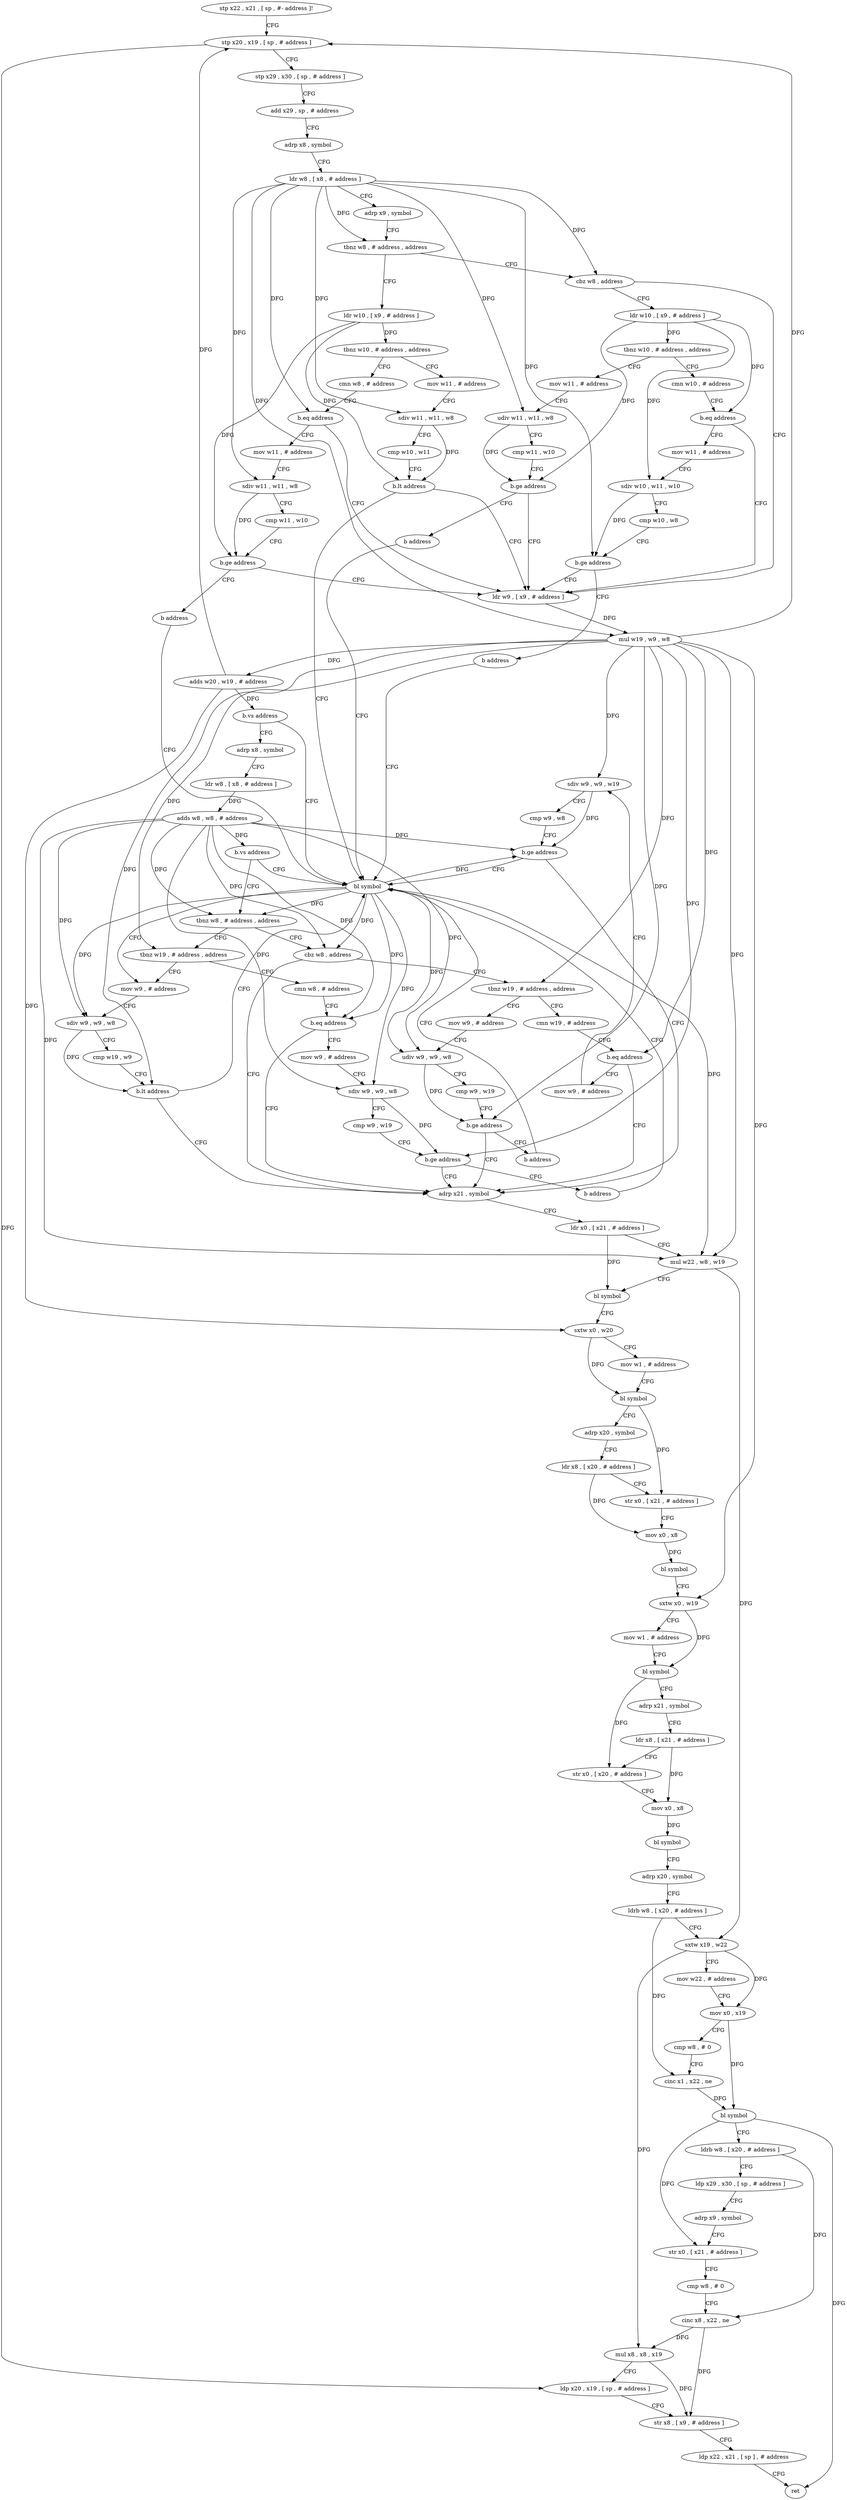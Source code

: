digraph "func" {
"4206892" [label = "stp x22 , x21 , [ sp , #- address ]!" ]
"4206896" [label = "stp x20 , x19 , [ sp , # address ]" ]
"4206900" [label = "stp x29 , x30 , [ sp , # address ]" ]
"4206904" [label = "add x29 , sp , # address" ]
"4206908" [label = "adrp x8 , symbol" ]
"4206912" [label = "ldr w8 , [ x8 , # address ]" ]
"4206916" [label = "adrp x9 , symbol" ]
"4206920" [label = "tbnz w8 , # address , address" ]
"4206956" [label = "ldr w10 , [ x9 , # address ]" ]
"4206924" [label = "cbz w8 , address" ]
"4206960" [label = "tbnz w10 , # address , address" ]
"4207020" [label = "mov w11 , # address" ]
"4206964" [label = "cmn w8 , # address" ]
"4207036" [label = "ldr w9 , [ x9 , # address ]" ]
"4206928" [label = "ldr w10 , [ x9 , # address ]" ]
"4207024" [label = "sdiv w11 , w11 , w8" ]
"4207028" [label = "cmp w10 , w11" ]
"4207032" [label = "b.lt address" ]
"4207156" [label = "bl symbol" ]
"4206968" [label = "b.eq address" ]
"4206972" [label = "mov w11 , # address" ]
"4207040" [label = "mul w19 , w9 , w8" ]
"4207044" [label = "adds w20 , w19 , # address" ]
"4207048" [label = "b.vs address" ]
"4207052" [label = "adrp x8 , symbol" ]
"4206932" [label = "tbnz w10 , # address , address" ]
"4206992" [label = "cmn w10 , # address" ]
"4206936" [label = "mov w11 , # address" ]
"4207160" [label = "mov w9 , # address" ]
"4206976" [label = "sdiv w11 , w11 , w8" ]
"4206980" [label = "cmp w11 , w10" ]
"4206984" [label = "b.ge address" ]
"4206988" [label = "b address" ]
"4207056" [label = "ldr w8 , [ x8 , # address ]" ]
"4207060" [label = "adds w8 , w8 , # address" ]
"4207064" [label = "b.vs address" ]
"4207068" [label = "tbnz w8 , # address , address" ]
"4206996" [label = "b.eq address" ]
"4207000" [label = "mov w11 , # address" ]
"4206940" [label = "udiv w11 , w11 , w8" ]
"4206944" [label = "cmp w11 , w10" ]
"4206948" [label = "b.ge address" ]
"4206952" [label = "b address" ]
"4207176" [label = "adrp x21 , symbol" ]
"4207180" [label = "ldr x0 , [ x21 , # address ]" ]
"4207184" [label = "mul w22 , w8 , w19" ]
"4207188" [label = "bl symbol" ]
"4207192" [label = "sxtw x0 , w20" ]
"4207196" [label = "mov w1 , # address" ]
"4207200" [label = "bl symbol" ]
"4207204" [label = "adrp x20 , symbol" ]
"4207208" [label = "ldr x8 , [ x20 , # address ]" ]
"4207212" [label = "str x0 , [ x21 , # address ]" ]
"4207216" [label = "mov x0 , x8" ]
"4207220" [label = "bl symbol" ]
"4207224" [label = "sxtw x0 , w19" ]
"4207228" [label = "mov w1 , # address" ]
"4207232" [label = "bl symbol" ]
"4207236" [label = "adrp x21 , symbol" ]
"4207240" [label = "ldr x8 , [ x21 , # address ]" ]
"4207244" [label = "str x0 , [ x20 , # address ]" ]
"4207248" [label = "mov x0 , x8" ]
"4207252" [label = "bl symbol" ]
"4207256" [label = "adrp x20 , symbol" ]
"4207260" [label = "ldrb w8 , [ x20 , # address ]" ]
"4207264" [label = "sxtw x19 , w22" ]
"4207268" [label = "mov w22 , # address" ]
"4207272" [label = "mov x0 , x19" ]
"4207276" [label = "cmp w8 , # 0" ]
"4207280" [label = "cinc x1 , x22 , ne" ]
"4207284" [label = "bl symbol" ]
"4207288" [label = "ldrb w8 , [ x20 , # address ]" ]
"4207292" [label = "ldp x29 , x30 , [ sp , # address ]" ]
"4207296" [label = "adrp x9 , symbol" ]
"4207300" [label = "str x0 , [ x21 , # address ]" ]
"4207304" [label = "cmp w8 , # 0" ]
"4207308" [label = "cinc x8 , x22 , ne" ]
"4207312" [label = "mul x8 , x8 , x19" ]
"4207316" [label = "ldp x20 , x19 , [ sp , # address ]" ]
"4207320" [label = "str x8 , [ x9 , # address ]" ]
"4207324" [label = "ldp x22 , x21 , [ sp ] , # address" ]
"4207328" [label = "ret" ]
"4207100" [label = "tbnz w19 , # address , address" ]
"4207072" [label = "cbz w8 , address" ]
"4207004" [label = "sdiv w10 , w11 , w10" ]
"4207008" [label = "cmp w10 , w8" ]
"4207012" [label = "b.ge address" ]
"4207016" [label = "b address" ]
"4207104" [label = "cmn w8 , # address" ]
"4207076" [label = "tbnz w19 , # address , address" ]
"4207164" [label = "sdiv w9 , w9 , w8" ]
"4207168" [label = "cmp w19 , w9" ]
"4207172" [label = "b.lt address" ]
"4207108" [label = "b.eq address" ]
"4207112" [label = "mov w9 , # address" ]
"4207132" [label = "cmn w19 , # address" ]
"4207080" [label = "mov w9 , # address" ]
"4207116" [label = "sdiv w9 , w9 , w8" ]
"4207120" [label = "cmp w9 , w19" ]
"4207124" [label = "b.ge address" ]
"4207128" [label = "b address" ]
"4207136" [label = "b.eq address" ]
"4207140" [label = "mov w9 , # address" ]
"4207084" [label = "udiv w9 , w9 , w8" ]
"4207088" [label = "cmp w9 , w19" ]
"4207092" [label = "b.ge address" ]
"4207096" [label = "b address" ]
"4207144" [label = "sdiv w9 , w9 , w19" ]
"4207148" [label = "cmp w9 , w8" ]
"4207152" [label = "b.ge address" ]
"4206892" -> "4206896" [ label = "CFG" ]
"4206896" -> "4206900" [ label = "CFG" ]
"4206896" -> "4207316" [ label = "DFG" ]
"4206900" -> "4206904" [ label = "CFG" ]
"4206904" -> "4206908" [ label = "CFG" ]
"4206908" -> "4206912" [ label = "CFG" ]
"4206912" -> "4206916" [ label = "CFG" ]
"4206912" -> "4206920" [ label = "DFG" ]
"4206912" -> "4206924" [ label = "DFG" ]
"4206912" -> "4207024" [ label = "DFG" ]
"4206912" -> "4206968" [ label = "DFG" ]
"4206912" -> "4207040" [ label = "DFG" ]
"4206912" -> "4206976" [ label = "DFG" ]
"4206912" -> "4206940" [ label = "DFG" ]
"4206912" -> "4207012" [ label = "DFG" ]
"4206916" -> "4206920" [ label = "CFG" ]
"4206920" -> "4206956" [ label = "CFG" ]
"4206920" -> "4206924" [ label = "CFG" ]
"4206956" -> "4206960" [ label = "DFG" ]
"4206956" -> "4207032" [ label = "DFG" ]
"4206956" -> "4206984" [ label = "DFG" ]
"4206924" -> "4207036" [ label = "CFG" ]
"4206924" -> "4206928" [ label = "CFG" ]
"4206960" -> "4207020" [ label = "CFG" ]
"4206960" -> "4206964" [ label = "CFG" ]
"4207020" -> "4207024" [ label = "CFG" ]
"4206964" -> "4206968" [ label = "CFG" ]
"4207036" -> "4207040" [ label = "DFG" ]
"4206928" -> "4206932" [ label = "DFG" ]
"4206928" -> "4206996" [ label = "DFG" ]
"4206928" -> "4206948" [ label = "DFG" ]
"4206928" -> "4207004" [ label = "DFG" ]
"4207024" -> "4207028" [ label = "CFG" ]
"4207024" -> "4207032" [ label = "DFG" ]
"4207028" -> "4207032" [ label = "CFG" ]
"4207032" -> "4207156" [ label = "CFG" ]
"4207032" -> "4207036" [ label = "CFG" ]
"4207156" -> "4207160" [ label = "CFG" ]
"4207156" -> "4207164" [ label = "DFG" ]
"4207156" -> "4207068" [ label = "DFG" ]
"4207156" -> "4207184" [ label = "DFG" ]
"4207156" -> "4207072" [ label = "DFG" ]
"4207156" -> "4207108" [ label = "DFG" ]
"4207156" -> "4207116" [ label = "DFG" ]
"4207156" -> "4207084" [ label = "DFG" ]
"4207156" -> "4207152" [ label = "DFG" ]
"4206968" -> "4207036" [ label = "CFG" ]
"4206968" -> "4206972" [ label = "CFG" ]
"4206972" -> "4206976" [ label = "CFG" ]
"4207040" -> "4207044" [ label = "DFG" ]
"4207040" -> "4206896" [ label = "DFG" ]
"4207040" -> "4207172" [ label = "DFG" ]
"4207040" -> "4207184" [ label = "DFG" ]
"4207040" -> "4207224" [ label = "DFG" ]
"4207040" -> "4207100" [ label = "DFG" ]
"4207040" -> "4207076" [ label = "DFG" ]
"4207040" -> "4207124" [ label = "DFG" ]
"4207040" -> "4207136" [ label = "DFG" ]
"4207040" -> "4207092" [ label = "DFG" ]
"4207040" -> "4207144" [ label = "DFG" ]
"4207044" -> "4207048" [ label = "DFG" ]
"4207044" -> "4206896" [ label = "DFG" ]
"4207044" -> "4207192" [ label = "DFG" ]
"4207048" -> "4207156" [ label = "CFG" ]
"4207048" -> "4207052" [ label = "CFG" ]
"4207052" -> "4207056" [ label = "CFG" ]
"4206932" -> "4206992" [ label = "CFG" ]
"4206932" -> "4206936" [ label = "CFG" ]
"4206992" -> "4206996" [ label = "CFG" ]
"4206936" -> "4206940" [ label = "CFG" ]
"4207160" -> "4207164" [ label = "CFG" ]
"4206976" -> "4206980" [ label = "CFG" ]
"4206976" -> "4206984" [ label = "DFG" ]
"4206980" -> "4206984" [ label = "CFG" ]
"4206984" -> "4207036" [ label = "CFG" ]
"4206984" -> "4206988" [ label = "CFG" ]
"4206988" -> "4207156" [ label = "CFG" ]
"4207056" -> "4207060" [ label = "DFG" ]
"4207060" -> "4207064" [ label = "DFG" ]
"4207060" -> "4207164" [ label = "DFG" ]
"4207060" -> "4207068" [ label = "DFG" ]
"4207060" -> "4207184" [ label = "DFG" ]
"4207060" -> "4207072" [ label = "DFG" ]
"4207060" -> "4207108" [ label = "DFG" ]
"4207060" -> "4207116" [ label = "DFG" ]
"4207060" -> "4207084" [ label = "DFG" ]
"4207060" -> "4207152" [ label = "DFG" ]
"4207064" -> "4207156" [ label = "CFG" ]
"4207064" -> "4207068" [ label = "CFG" ]
"4207068" -> "4207100" [ label = "CFG" ]
"4207068" -> "4207072" [ label = "CFG" ]
"4206996" -> "4207036" [ label = "CFG" ]
"4206996" -> "4207000" [ label = "CFG" ]
"4207000" -> "4207004" [ label = "CFG" ]
"4206940" -> "4206944" [ label = "CFG" ]
"4206940" -> "4206948" [ label = "DFG" ]
"4206944" -> "4206948" [ label = "CFG" ]
"4206948" -> "4207036" [ label = "CFG" ]
"4206948" -> "4206952" [ label = "CFG" ]
"4206952" -> "4207156" [ label = "CFG" ]
"4207176" -> "4207180" [ label = "CFG" ]
"4207180" -> "4207184" [ label = "CFG" ]
"4207180" -> "4207188" [ label = "DFG" ]
"4207184" -> "4207188" [ label = "CFG" ]
"4207184" -> "4207264" [ label = "DFG" ]
"4207188" -> "4207192" [ label = "CFG" ]
"4207192" -> "4207196" [ label = "CFG" ]
"4207192" -> "4207200" [ label = "DFG" ]
"4207196" -> "4207200" [ label = "CFG" ]
"4207200" -> "4207204" [ label = "CFG" ]
"4207200" -> "4207212" [ label = "DFG" ]
"4207204" -> "4207208" [ label = "CFG" ]
"4207208" -> "4207212" [ label = "CFG" ]
"4207208" -> "4207216" [ label = "DFG" ]
"4207212" -> "4207216" [ label = "CFG" ]
"4207216" -> "4207220" [ label = "DFG" ]
"4207220" -> "4207224" [ label = "CFG" ]
"4207224" -> "4207228" [ label = "CFG" ]
"4207224" -> "4207232" [ label = "DFG" ]
"4207228" -> "4207232" [ label = "CFG" ]
"4207232" -> "4207236" [ label = "CFG" ]
"4207232" -> "4207244" [ label = "DFG" ]
"4207236" -> "4207240" [ label = "CFG" ]
"4207240" -> "4207244" [ label = "CFG" ]
"4207240" -> "4207248" [ label = "DFG" ]
"4207244" -> "4207248" [ label = "CFG" ]
"4207248" -> "4207252" [ label = "DFG" ]
"4207252" -> "4207256" [ label = "CFG" ]
"4207256" -> "4207260" [ label = "CFG" ]
"4207260" -> "4207264" [ label = "CFG" ]
"4207260" -> "4207280" [ label = "DFG" ]
"4207264" -> "4207268" [ label = "CFG" ]
"4207264" -> "4207272" [ label = "DFG" ]
"4207264" -> "4207312" [ label = "DFG" ]
"4207268" -> "4207272" [ label = "CFG" ]
"4207272" -> "4207276" [ label = "CFG" ]
"4207272" -> "4207284" [ label = "DFG" ]
"4207276" -> "4207280" [ label = "CFG" ]
"4207280" -> "4207284" [ label = "DFG" ]
"4207284" -> "4207288" [ label = "CFG" ]
"4207284" -> "4207300" [ label = "DFG" ]
"4207284" -> "4207328" [ label = "DFG" ]
"4207288" -> "4207292" [ label = "CFG" ]
"4207288" -> "4207308" [ label = "DFG" ]
"4207292" -> "4207296" [ label = "CFG" ]
"4207296" -> "4207300" [ label = "CFG" ]
"4207300" -> "4207304" [ label = "CFG" ]
"4207304" -> "4207308" [ label = "CFG" ]
"4207308" -> "4207312" [ label = "DFG" ]
"4207308" -> "4207320" [ label = "DFG" ]
"4207312" -> "4207316" [ label = "CFG" ]
"4207312" -> "4207320" [ label = "DFG" ]
"4207316" -> "4207320" [ label = "CFG" ]
"4207320" -> "4207324" [ label = "CFG" ]
"4207324" -> "4207328" [ label = "CFG" ]
"4207100" -> "4207160" [ label = "CFG" ]
"4207100" -> "4207104" [ label = "CFG" ]
"4207072" -> "4207176" [ label = "CFG" ]
"4207072" -> "4207076" [ label = "CFG" ]
"4207004" -> "4207008" [ label = "CFG" ]
"4207004" -> "4207012" [ label = "DFG" ]
"4207008" -> "4207012" [ label = "CFG" ]
"4207012" -> "4207036" [ label = "CFG" ]
"4207012" -> "4207016" [ label = "CFG" ]
"4207016" -> "4207156" [ label = "CFG" ]
"4207104" -> "4207108" [ label = "CFG" ]
"4207076" -> "4207132" [ label = "CFG" ]
"4207076" -> "4207080" [ label = "CFG" ]
"4207164" -> "4207168" [ label = "CFG" ]
"4207164" -> "4207172" [ label = "DFG" ]
"4207168" -> "4207172" [ label = "CFG" ]
"4207172" -> "4207156" [ label = "CFG" ]
"4207172" -> "4207176" [ label = "CFG" ]
"4207108" -> "4207176" [ label = "CFG" ]
"4207108" -> "4207112" [ label = "CFG" ]
"4207112" -> "4207116" [ label = "CFG" ]
"4207132" -> "4207136" [ label = "CFG" ]
"4207080" -> "4207084" [ label = "CFG" ]
"4207116" -> "4207120" [ label = "CFG" ]
"4207116" -> "4207124" [ label = "DFG" ]
"4207120" -> "4207124" [ label = "CFG" ]
"4207124" -> "4207176" [ label = "CFG" ]
"4207124" -> "4207128" [ label = "CFG" ]
"4207128" -> "4207156" [ label = "CFG" ]
"4207136" -> "4207176" [ label = "CFG" ]
"4207136" -> "4207140" [ label = "CFG" ]
"4207140" -> "4207144" [ label = "CFG" ]
"4207084" -> "4207088" [ label = "CFG" ]
"4207084" -> "4207092" [ label = "DFG" ]
"4207088" -> "4207092" [ label = "CFG" ]
"4207092" -> "4207176" [ label = "CFG" ]
"4207092" -> "4207096" [ label = "CFG" ]
"4207096" -> "4207156" [ label = "CFG" ]
"4207144" -> "4207148" [ label = "CFG" ]
"4207144" -> "4207152" [ label = "DFG" ]
"4207148" -> "4207152" [ label = "CFG" ]
"4207152" -> "4207176" [ label = "CFG" ]
"4207152" -> "4207156" [ label = "CFG" ]
}
